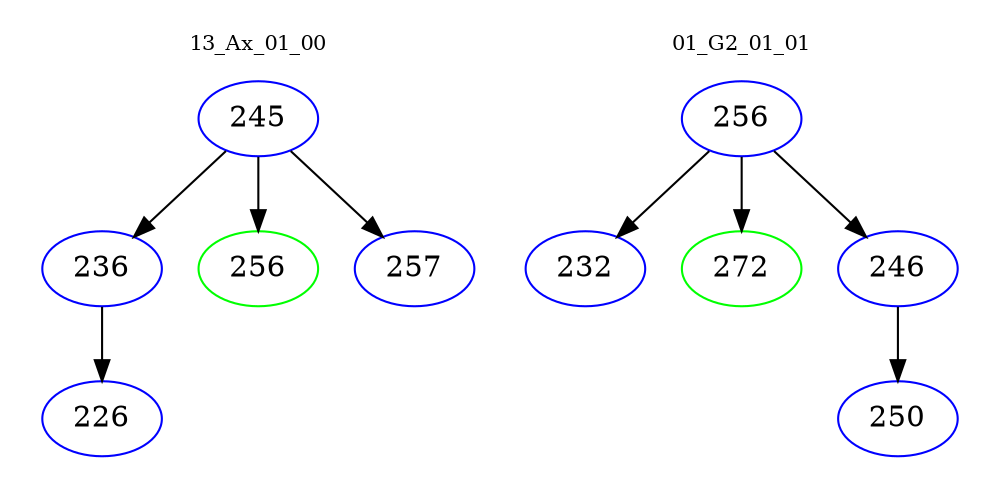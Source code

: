 digraph{
subgraph cluster_0 {
color = white
label = "13_Ax_01_00";
fontsize=10;
T0_245 [label="245", color="blue"]
T0_245 -> T0_236 [color="black"]
T0_236 [label="236", color="blue"]
T0_236 -> T0_226 [color="black"]
T0_226 [label="226", color="blue"]
T0_245 -> T0_256 [color="black"]
T0_256 [label="256", color="green"]
T0_245 -> T0_257 [color="black"]
T0_257 [label="257", color="blue"]
}
subgraph cluster_1 {
color = white
label = "01_G2_01_01";
fontsize=10;
T1_256 [label="256", color="blue"]
T1_256 -> T1_232 [color="black"]
T1_232 [label="232", color="blue"]
T1_256 -> T1_272 [color="black"]
T1_272 [label="272", color="green"]
T1_256 -> T1_246 [color="black"]
T1_246 [label="246", color="blue"]
T1_246 -> T1_250 [color="black"]
T1_250 [label="250", color="blue"]
}
}
